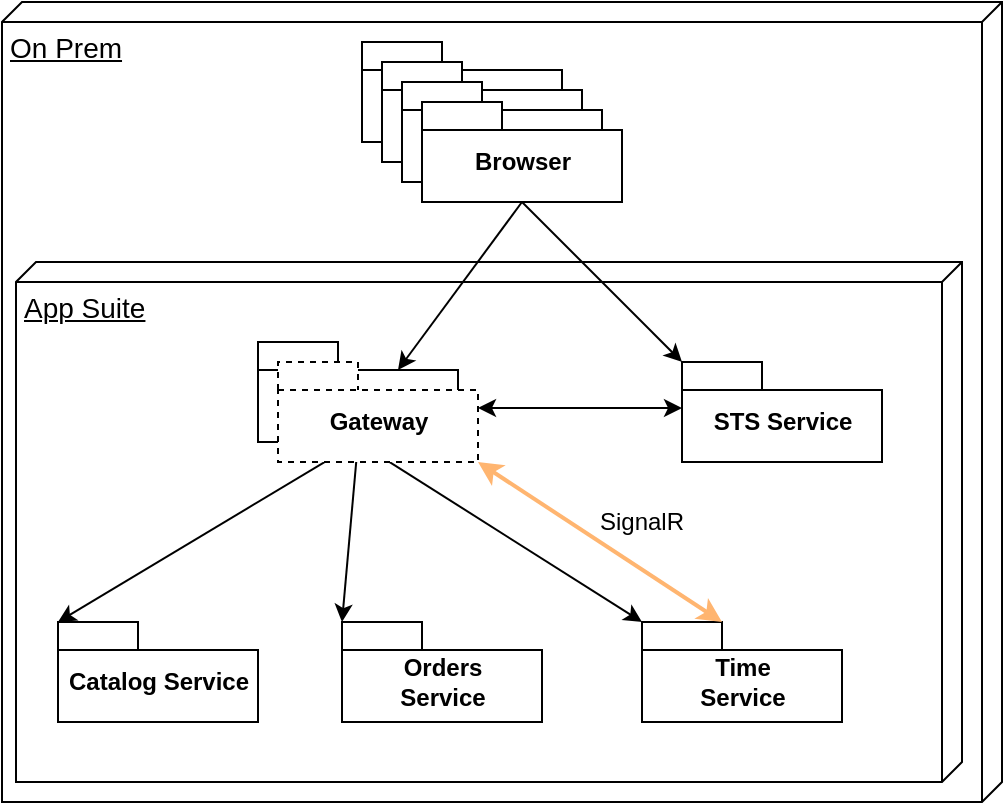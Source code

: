 <mxfile version="12.6.5" type="device" pages="2"><diagram id="Ymux0IWGu-DWM-tYVwon" name="system-context"><mxGraphModel dx="1360" dy="895" grid="1" gridSize="10" guides="1" tooltips="1" connect="1" arrows="1" fold="1" page="1" pageScale="1" pageWidth="850" pageHeight="1100" math="0" shadow="0"><root><mxCell id="Y1qrI0y1-gABLmx8g_vM-0"/><mxCell id="Y1qrI0y1-gABLmx8g_vM-1" parent="Y1qrI0y1-gABLmx8g_vM-0"/><mxCell id="Y1qrI0y1-gABLmx8g_vM-2" value="&lt;font style=&quot;font-size: 14px&quot;&gt;On Prem&lt;/font&gt;" style="verticalAlign=top;align=left;spacingTop=8;spacingLeft=2;spacingRight=12;shape=cube;size=10;direction=south;fontStyle=4;html=1;" parent="Y1qrI0y1-gABLmx8g_vM-1" vertex="1"><mxGeometry x="40" y="40" width="500" height="400" as="geometry"/></mxCell><mxCell id="Y1qrI0y1-gABLmx8g_vM-3" value="&lt;font style=&quot;font-size: 14px&quot;&gt;App Suite&lt;/font&gt;" style="verticalAlign=top;align=left;spacingTop=8;spacingLeft=2;spacingRight=12;shape=cube;size=10;direction=south;fontStyle=4;html=1;" parent="Y1qrI0y1-gABLmx8g_vM-1" vertex="1"><mxGeometry x="47" y="170" width="473" height="260" as="geometry"/></mxCell><mxCell id="Y1qrI0y1-gABLmx8g_vM-5" value="STS Service" style="shape=folder;fontStyle=1;spacingTop=10;tabWidth=40;tabHeight=14;tabPosition=left;html=1;" parent="Y1qrI0y1-gABLmx8g_vM-1" vertex="1"><mxGeometry x="380" y="220" width="100" height="50" as="geometry"/></mxCell><mxCell id="Y1qrI0y1-gABLmx8g_vM-8" value="Browser" style="shape=folder;fontStyle=1;spacingTop=10;tabWidth=40;tabHeight=14;tabPosition=left;html=1;" parent="Y1qrI0y1-gABLmx8g_vM-1" vertex="1"><mxGeometry x="220" y="60" width="100" height="50" as="geometry"/></mxCell><mxCell id="Y1qrI0y1-gABLmx8g_vM-14" value="Browser" style="shape=folder;fontStyle=1;spacingTop=10;tabWidth=40;tabHeight=14;tabPosition=left;html=1;" parent="Y1qrI0y1-gABLmx8g_vM-1" vertex="1"><mxGeometry x="230" y="70" width="100" height="50" as="geometry"/></mxCell><mxCell id="Y1qrI0y1-gABLmx8g_vM-15" value="Browser" style="shape=folder;fontStyle=1;spacingTop=10;tabWidth=40;tabHeight=14;tabPosition=left;html=1;" parent="Y1qrI0y1-gABLmx8g_vM-1" vertex="1"><mxGeometry x="240" y="80" width="100" height="50" as="geometry"/></mxCell><mxCell id="Y1qrI0y1-gABLmx8g_vM-16" value="Browser" style="shape=folder;fontStyle=1;spacingTop=10;tabWidth=40;tabHeight=14;tabPosition=left;html=1;" parent="Y1qrI0y1-gABLmx8g_vM-1" vertex="1"><mxGeometry x="250" y="90" width="100" height="50" as="geometry"/></mxCell><mxCell id="Y1qrI0y1-gABLmx8g_vM-22" value="API Gateway" style="shape=folder;fontStyle=1;spacingTop=10;tabWidth=40;tabHeight=14;tabPosition=left;html=1;" parent="Y1qrI0y1-gABLmx8g_vM-1" vertex="1"><mxGeometry x="168" y="210" width="100" height="50" as="geometry"/></mxCell><mxCell id="Y1qrI0y1-gABLmx8g_vM-23" value="Catalog Service" style="shape=folder;fontStyle=1;spacingTop=10;tabWidth=40;tabHeight=14;tabPosition=left;html=1;" parent="Y1qrI0y1-gABLmx8g_vM-1" vertex="1"><mxGeometry x="68" y="350" width="100" height="50" as="geometry"/></mxCell><mxCell id="Y1qrI0y1-gABLmx8g_vM-24" value="Orders&lt;br&gt;Service" style="shape=folder;fontStyle=1;spacingTop=10;tabWidth=40;tabHeight=14;tabPosition=left;html=1;" parent="Y1qrI0y1-gABLmx8g_vM-1" vertex="1"><mxGeometry x="210" y="350" width="100" height="50" as="geometry"/></mxCell><mxCell id="Y1qrI0y1-gABLmx8g_vM-25" value="Time&lt;br&gt;Service" style="shape=folder;fontStyle=1;spacingTop=10;tabWidth=40;tabHeight=14;tabPosition=left;html=1;" parent="Y1qrI0y1-gABLmx8g_vM-1" vertex="1"><mxGeometry x="360" y="350" width="100" height="50" as="geometry"/></mxCell><mxCell id="Y1qrI0y1-gABLmx8g_vM-30" value="" style="endArrow=classic;startArrow=classic;html=1;entryX=0.5;entryY=1;entryDx=0;entryDy=0;entryPerimeter=0;exitX=0;exitY=0;exitDx=0;exitDy=0;exitPerimeter=0;" parent="Y1qrI0y1-gABLmx8g_vM-1" source="Y1qrI0y1-gABLmx8g_vM-23" target="Y1qrI0y1-gABLmx8g_vM-22" edge="1"><mxGeometry width="50" height="50" relative="1" as="geometry"><mxPoint x="100" y="610" as="sourcePoint"/><mxPoint x="150" y="560" as="targetPoint"/></mxGeometry></mxCell><mxCell id="Y1qrI0y1-gABLmx8g_vM-31" value="" style="endArrow=classic;startArrow=classic;html=1;entryX=0.5;entryY=1;entryDx=0;entryDy=0;entryPerimeter=0;exitX=0;exitY=0;exitDx=0;exitDy=0;exitPerimeter=0;" parent="Y1qrI0y1-gABLmx8g_vM-1" source="Y1qrI0y1-gABLmx8g_vM-24" target="Y1qrI0y1-gABLmx8g_vM-22" edge="1"><mxGeometry width="50" height="50" relative="1" as="geometry"><mxPoint x="145" y="304" as="sourcePoint"/><mxPoint x="228" y="270" as="targetPoint"/></mxGeometry></mxCell><mxCell id="Y1qrI0y1-gABLmx8g_vM-32" value="" style="endArrow=classic;startArrow=classic;html=1;entryX=0.5;entryY=1;entryDx=0;entryDy=0;entryPerimeter=0;exitX=0;exitY=0;exitDx=0;exitDy=0;exitPerimeter=0;" parent="Y1qrI0y1-gABLmx8g_vM-1" source="Y1qrI0y1-gABLmx8g_vM-25" target="Y1qrI0y1-gABLmx8g_vM-22" edge="1"><mxGeometry width="50" height="50" relative="1" as="geometry"><mxPoint x="155" y="314" as="sourcePoint"/><mxPoint x="238" y="280" as="targetPoint"/></mxGeometry></mxCell><mxCell id="Y1qrI0y1-gABLmx8g_vM-36" value="" style="endArrow=classic;html=1;entryX=0;entryY=0;entryDx=0;entryDy=0;entryPerimeter=0;exitX=0.5;exitY=1;exitDx=0;exitDy=0;exitPerimeter=0;" parent="Y1qrI0y1-gABLmx8g_vM-1" source="Y1qrI0y1-gABLmx8g_vM-16" target="Y1qrI0y1-gABLmx8g_vM-5" edge="1"><mxGeometry width="50" height="50" relative="1" as="geometry"><mxPoint x="40" y="580" as="sourcePoint"/><mxPoint x="90" y="530" as="targetPoint"/></mxGeometry></mxCell><mxCell id="Y1qrI0y1-gABLmx8g_vM-38" value="" style="endArrow=classic;startArrow=classic;html=1;entryX=0;entryY=0;entryDx=0;entryDy=23;entryPerimeter=0;exitX=0;exitY=0;exitDx=100;exitDy=23;exitPerimeter=0;" parent="Y1qrI0y1-gABLmx8g_vM-1" source="Y1qrI0y1-gABLmx8g_vM-41" target="Y1qrI0y1-gABLmx8g_vM-5" edge="1"><mxGeometry width="50" height="50" relative="1" as="geometry"><mxPoint x="40" y="580" as="sourcePoint"/><mxPoint x="90" y="530" as="targetPoint"/></mxGeometry></mxCell><mxCell id="Y1qrI0y1-gABLmx8g_vM-39" value="" style="endArrow=classic;html=1;exitX=0.5;exitY=1;exitDx=0;exitDy=0;exitPerimeter=0;entryX=0;entryY=0;entryDx=70;entryDy=14;entryPerimeter=0;" parent="Y1qrI0y1-gABLmx8g_vM-1" source="Y1qrI0y1-gABLmx8g_vM-16" target="Y1qrI0y1-gABLmx8g_vM-22" edge="1"><mxGeometry width="50" height="50" relative="1" as="geometry"><mxPoint x="498" y="180" as="sourcePoint"/><mxPoint x="348" y="132" as="targetPoint"/></mxGeometry></mxCell><mxCell id="Y1qrI0y1-gABLmx8g_vM-41" value="Gateway" style="shape=folder;fontStyle=1;spacingTop=10;tabWidth=40;tabHeight=14;tabPosition=left;html=1;dashed=1;" parent="Y1qrI0y1-gABLmx8g_vM-1" vertex="1"><mxGeometry x="178" y="220" width="100" height="50" as="geometry"/></mxCell><mxCell id="3s-E67elMlUPn0KS6m8D-1" value="" style="endArrow=classic;startArrow=classic;html=1;entryX=0;entryY=0;entryDx=100;entryDy=50;entryPerimeter=0;exitX=0;exitY=0;exitDx=40;exitDy=0;exitPerimeter=0;strokeColor=#FFB570;strokeWidth=2;" edge="1" parent="Y1qrI0y1-gABLmx8g_vM-1" source="Y1qrI0y1-gABLmx8g_vM-25" target="Y1qrI0y1-gABLmx8g_vM-41"><mxGeometry width="50" height="50" relative="1" as="geometry"><mxPoint x="434" y="360" as="sourcePoint"/><mxPoint x="400" y="310" as="targetPoint"/></mxGeometry></mxCell><mxCell id="3s-E67elMlUPn0KS6m8D-3" value="SignalR" style="text;html=1;strokeColor=none;fillColor=none;align=center;verticalAlign=middle;whiteSpace=wrap;rounded=0;" vertex="1" parent="Y1qrI0y1-gABLmx8g_vM-1"><mxGeometry x="340" y="290" width="40" height="20" as="geometry"/></mxCell></root></mxGraphModel></diagram><diagram name="usecases-diagram" id="822b0af5-4adb-64df-f703-e8dfc1f81529"><mxGraphModel dx="1360" dy="895" grid="1" gridSize="10" guides="1" tooltips="1" connect="1" arrows="1" fold="1" page="1" pageScale="1" pageWidth="1100" pageHeight="850" background="#ffffff" math="0" shadow="0"><root><mxCell id="0"/><mxCell id="1" parent="0"/><mxCell id="MqJLWpZZmDxWrSOnSKsf-1" value="Identity Service on premise" style="rounded=0;whiteSpace=wrap;html=1;verticalAlign=top;gradientColor=none;editable=1;movable=0;" parent="1" vertex="1"><mxGeometry x="170" y="50" width="481" height="790" as="geometry"/></mxCell><mxCell id="MqJLWpZZmDxWrSOnSKsf-2" value="manages clients" style="ellipse;whiteSpace=wrap;html=1;fillColor=#FFFFFF;strokeColor=#6c8ebf;" parent="1" vertex="1"><mxGeometry x="340.5" y="94" width="140" height="70" as="geometry"/></mxCell><mxCell id="MqJLWpZZmDxWrSOnSKsf-3" style="rounded=0;orthogonalLoop=1;jettySize=auto;html=1;entryX=0;entryY=0.5;entryDx=0;entryDy=0;exitX=0.5;exitY=0.5;exitDx=0;exitDy=0;exitPerimeter=0;" parent="1" source="MqJLWpZZmDxWrSOnSKsf-4" target="MqJLWpZZmDxWrSOnSKsf-2" edge="1"><mxGeometry relative="1" as="geometry"/></mxCell><mxCell id="MqJLWpZZmDxWrSOnSKsf-4" value="Buhler Engineer" style="shape=umlActor;verticalLabelPosition=bottom;labelBackgroundColor=#ffffff;verticalAlign=top;html=1;" parent="1" vertex="1"><mxGeometry x="80" y="219" width="30" height="60" as="geometry"/></mxCell><mxCell id="ktf-OyFfE8Pmz-1-OoqU-1" value="manages scopes&lt;span style=&quot;color: rgba(0 , 0 , 0 , 0) ; font-family: monospace ; font-size: 0px ; white-space: nowrap&quot;&gt;%3CmxGraphModel%3E%3Croot%3E%3CmxCell%20id%3D%220%22%2F%3E%3CmxCell%20id%3D%221%22%20parent%3D%220%22%2F%3E%3CmxCell%20id%3D%222%22%20value%3D%22Manages%20clients%22%20style%3D%22ellipse%3BwhiteSpace%3Dwrap%3Bhtml%3D1%3BfillColor%3D%23FFFFFF%3BstrokeColor%3D%236c8ebf%3B%22%20vertex%3D%221%22%20parent%3D%221%22%3E%3CmxGeometry%20x%3D%22340.5%22%20y%3D%2294%22%20width%3D%22140%22%20height%3D%2270%22%20as%3D%22geometry%22%2F%3E%3C%2FmxCell%3E%3C%2Froot%3E%3C%2FmxGraphModel%3E&lt;/span&gt;" style="ellipse;whiteSpace=wrap;html=1;fillColor=#FFFFFF;strokeColor=#6c8ebf;" parent="1" vertex="1"><mxGeometry x="340.5" y="174" width="140" height="70" as="geometry"/></mxCell><mxCell id="ktf-OyFfE8Pmz-1-OoqU-2" value="manages users&lt;span style=&quot;color: rgba(0 , 0 , 0 , 0) ; font-family: monospace ; font-size: 0px ; white-space: nowrap&quot;&gt;%3CmxGraphModel%3E%3Croot%3E%3CmxCell%20id%3D%220%22%2F%3E%3CmxCell%20id%3D%221%22%20parent%3D%220%22%2F%3E%3CmxCell%20id%3D%222%22%20value%3D%22Manages%20clients%22%20style%3D%22ellipse%3BwhiteSpace%3Dwrap%3Bhtml%3D1%3BfillColor%3D%23FFFFFF%3BstrokeColor%3D%236c8ebf%3B%22%20vertex%3D%221%22%20parent%3D%221%22%3E%3CmxGeometry%20x%3D%22340.5%22%20y%3D%2294%22%20width%3D%22140%22%20height%3D%2270%22%20as%3D%22geometry%22%2F%3E%3C%2FmxCell%3E%3C%2Froot%3E%3C%2FmxGraphModel%3E&lt;/span&gt;" style="ellipse;whiteSpace=wrap;html=1;fillColor=#FFFFFF;strokeColor=#6c8ebf;" parent="1" vertex="1"><mxGeometry x="340.5" y="420" width="140" height="70" as="geometry"/></mxCell><mxCell id="ktf-OyFfE8Pmz-1-OoqU-3" value="manages roles&lt;span style=&quot;color: rgba(0 , 0 , 0 , 0) ; font-family: monospace ; font-size: 0px ; white-space: nowrap&quot;&gt;%3CmxGraphModel%3E%3Croot%3E%3CmxCell%20id%3D%220%22%2F%3E%3CmxCell%20id%3D%221%22%20parent%3D%220%22%2F%3E%3CmxCell%20id%3D%222%22%20value%3D%22Manages%20clients%22%20style%3D%22ellipse%3BwhiteSpace%3Dwrap%3Bhtml%3D1%3BfillColor%3D%23FFFFFF%3BstrokeColor%3D%236c8ebf%3B%22%20vertex%3D%221%22%20parent%3D%221%22%3E%3CmxGeometry%20x%3D%22340.5%22%20y%3D%2294%22%20width%3D%22140%22%20height%3D%2270%22%20as%3D%22geometry%22%2F%3E%3C%2FmxCell%3E%3C%2Froot%3E%3C%2FmxGraphModel%3E&lt;/span&gt;" style="ellipse;whiteSpace=wrap;html=1;fillColor=#FFFFFF;strokeColor=#6c8ebf;" parent="1" vertex="1"><mxGeometry x="340.5" y="339" width="140" height="70" as="geometry"/></mxCell><mxCell id="ktf-OyFfE8Pmz-1-OoqU-4" value="manages claims&lt;span style=&quot;color: rgba(0 , 0 , 0 , 0) ; font-family: monospace ; font-size: 0px ; white-space: nowrap&quot;&gt;%3CmxGraphModel%3E%3Croot%3E%3CmxCell%20id%3D%220%22%2F%3E%3CmxCell%20id%3D%221%22%20parent%3D%220%22%2F%3E%3CmxCell%20id%3D%222%22%20value%3D%22Manages%20clients%22%20style%3D%22ellipse%3BwhiteSpace%3Dwrap%3Bhtml%3D1%3BfillColor%3D%23FFFFFF%3BstrokeColor%3D%236c8ebf%3B%22%20vertex%3D%221%22%20parent%3D%221%22%3E%3CmxGeometry%20x%3D%22340.5%22%20y%3D%2294%22%20width%3D%22140%22%20height%3D%2270%22%20as%3D%22geometry%22%2F%3E%3C%2FmxCell%3E%3C%2Froot%3E%3C%2FmxGraphModel%3E&lt;/span&gt;" style="ellipse;whiteSpace=wrap;html=1;fillColor=#FFFFFF;strokeColor=#6c8ebf;" parent="1" vertex="1"><mxGeometry x="340.5" y="256" width="140" height="70" as="geometry"/></mxCell><mxCell id="ktf-OyFfE8Pmz-1-OoqU-5" style="rounded=0;orthogonalLoop=1;jettySize=auto;html=1;entryX=0;entryY=0.5;entryDx=0;entryDy=0;exitX=0.5;exitY=0.5;exitDx=0;exitDy=0;exitPerimeter=0;" parent="1" source="MqJLWpZZmDxWrSOnSKsf-4" target="ktf-OyFfE8Pmz-1-OoqU-1" edge="1"><mxGeometry relative="1" as="geometry"><mxPoint x="110" y="139" as="sourcePoint"/><mxPoint x="350.5" y="139" as="targetPoint"/></mxGeometry></mxCell><mxCell id="ktf-OyFfE8Pmz-1-OoqU-7" style="rounded=0;orthogonalLoop=1;jettySize=auto;html=1;entryX=0;entryY=0.5;entryDx=0;entryDy=0;exitX=0.5;exitY=0.5;exitDx=0;exitDy=0;exitPerimeter=0;" parent="1" source="MqJLWpZZmDxWrSOnSKsf-4" target="ktf-OyFfE8Pmz-1-OoqU-3" edge="1"><mxGeometry relative="1" as="geometry"><mxPoint x="105" y="149" as="sourcePoint"/><mxPoint x="360.5" y="149" as="targetPoint"/></mxGeometry></mxCell><mxCell id="ktf-OyFfE8Pmz-1-OoqU-8" style="rounded=0;orthogonalLoop=1;jettySize=auto;html=1;entryX=0;entryY=0.5;entryDx=0;entryDy=0;exitX=0.5;exitY=0.5;exitDx=0;exitDy=0;exitPerimeter=0;" parent="1" source="MqJLWpZZmDxWrSOnSKsf-4" target="ktf-OyFfE8Pmz-1-OoqU-4" edge="1"><mxGeometry relative="1" as="geometry"><mxPoint x="115" y="159" as="sourcePoint"/><mxPoint x="370.5" y="159" as="targetPoint"/></mxGeometry></mxCell><mxCell id="ZsrLY_1tlHirZTP-symd-1" value="Operator" style="shape=umlActor;verticalLabelPosition=bottom;labelBackgroundColor=#ffffff;verticalAlign=top;html=1;outlineConnect=0;" parent="1" vertex="1"><mxGeometry x="80" y="630" width="30" height="60" as="geometry"/></mxCell><mxCell id="ZsrLY_1tlHirZTP-symd-2" value="change password" style="ellipse;whiteSpace=wrap;html=1;fillColor=#FFFFFF;strokeColor=#6c8ebf;" parent="1" vertex="1"><mxGeometry x="340.5" y="664" width="140" height="70" as="geometry"/></mxCell><mxCell id="ZsrLY_1tlHirZTP-symd-3" value="login" style="ellipse;whiteSpace=wrap;html=1;fillColor=#FFFFFF;strokeColor=#6c8ebf;" parent="1" vertex="1"><mxGeometry x="340.5" y="584" width="140" height="70" as="geometry"/></mxCell><mxCell id="ZsrLY_1tlHirZTP-symd-4" style="rounded=0;orthogonalLoop=1;jettySize=auto;html=1;entryX=0;entryY=0.5;entryDx=0;entryDy=0;exitX=0.5;exitY=0.5;exitDx=0;exitDy=0;exitPerimeter=0;" parent="1" source="ZsrLY_1tlHirZTP-symd-1" target="ZsrLY_1tlHirZTP-symd-3" edge="1"><mxGeometry relative="1" as="geometry"><mxPoint x="95" y="319" as="sourcePoint"/><mxPoint x="350.5" y="479" as="targetPoint"/></mxGeometry></mxCell><mxCell id="ZsrLY_1tlHirZTP-symd-5" style="rounded=0;orthogonalLoop=1;jettySize=auto;html=1;entryX=0;entryY=0.5;entryDx=0;entryDy=0;exitX=0.5;exitY=0.5;exitDx=0;exitDy=0;exitPerimeter=0;" parent="1" source="ZsrLY_1tlHirZTP-symd-1" target="ZsrLY_1tlHirZTP-symd-2" edge="1"><mxGeometry relative="1" as="geometry"><mxPoint x="95" y="750" as="sourcePoint"/><mxPoint x="350.5" y="629" as="targetPoint"/></mxGeometry></mxCell><mxCell id="q6Q5BxutbA8MdZu90X7K-1" value="allow MFA" style="shape=note;whiteSpace=wrap;html=1;size=14;verticalAlign=top;align=left;spacingTop=-6;fillColor=#fff2cc;strokeColor=#d6b656;" parent="1" vertex="1"><mxGeometry x="523.5" y="604" width="86.5" height="30" as="geometry"/></mxCell><mxCell id="3jm2Q9ASMtYjPq7JOTlW-1" style="edgeStyle=none;rounded=0;orthogonalLoop=1;jettySize=auto;html=1;exitX=0;exitY=0.5;exitDx=0;exitDy=0;exitPerimeter=0;" parent="1" source="q6Q5BxutbA8MdZu90X7K-1" target="ZsrLY_1tlHirZTP-symd-3" edge="1"><mxGeometry relative="1" as="geometry"><mxPoint x="600" y="470" as="targetPoint"/><mxPoint x="580.091" y="500" as="sourcePoint"/></mxGeometry></mxCell><mxCell id="avnj_PgblWouaKfC6QIf-5" value="views audit log" style="ellipse;whiteSpace=wrap;html=1;fillColor=#FFFFFF;strokeColor=#6c8ebf;" parent="1" vertex="1"><mxGeometry x="340.5" y="500" width="140" height="70" as="geometry"/></mxCell><mxCell id="pn1aY1VFRqSAtlfa_9IT-1" value="Administrator" style="shape=umlActor;verticalLabelPosition=bottom;labelBackgroundColor=#ffffff;verticalAlign=top;html=1;outlineConnect=0;" parent="1" vertex="1"><mxGeometry x="80" y="465" width="30" height="60" as="geometry"/></mxCell><mxCell id="pn1aY1VFRqSAtlfa_9IT-2" style="rounded=0;orthogonalLoop=1;jettySize=auto;html=1;entryX=0;entryY=0.5;entryDx=0;entryDy=0;exitX=0.5;exitY=0.5;exitDx=0;exitDy=0;exitPerimeter=0;" parent="1" source="pn1aY1VFRqSAtlfa_9IT-1" target="ktf-OyFfE8Pmz-1-OoqU-2" edge="1"><mxGeometry relative="1" as="geometry"><mxPoint x="105" y="299" as="sourcePoint"/><mxPoint x="350.5" y="545" as="targetPoint"/></mxGeometry></mxCell><mxCell id="pn1aY1VFRqSAtlfa_9IT-3" style="rounded=0;orthogonalLoop=1;jettySize=auto;html=1;entryX=0;entryY=0.5;entryDx=0;entryDy=0;exitX=0.5;exitY=0.5;exitDx=0;exitDy=0;exitPerimeter=0;" parent="1" source="pn1aY1VFRqSAtlfa_9IT-1" target="avnj_PgblWouaKfC6QIf-5" edge="1"><mxGeometry relative="1" as="geometry"><mxPoint x="105" y="620" as="sourcePoint"/><mxPoint x="350.5" y="465" as="targetPoint"/></mxGeometry></mxCell><mxCell id="pn1aY1VFRqSAtlfa_9IT-4" value="register" style="ellipse;whiteSpace=wrap;html=1;fillColor=#FFFFFF;strokeColor=#6c8ebf;" parent="1" vertex="1"><mxGeometry x="340.5" y="744" width="140" height="70" as="geometry"/></mxCell><mxCell id="pn1aY1VFRqSAtlfa_9IT-5" style="rounded=0;orthogonalLoop=1;jettySize=auto;html=1;entryX=0;entryY=0.5;entryDx=0;entryDy=0;exitX=0.5;exitY=0.5;exitDx=0;exitDy=0;exitPerimeter=0;" parent="1" source="ZsrLY_1tlHirZTP-symd-1" target="pn1aY1VFRqSAtlfa_9IT-4" edge="1"><mxGeometry relative="1" as="geometry"><mxPoint x="105" y="670" as="sourcePoint"/><mxPoint x="350.5" y="709" as="targetPoint"/></mxGeometry></mxCell></root></mxGraphModel></diagram></mxfile>